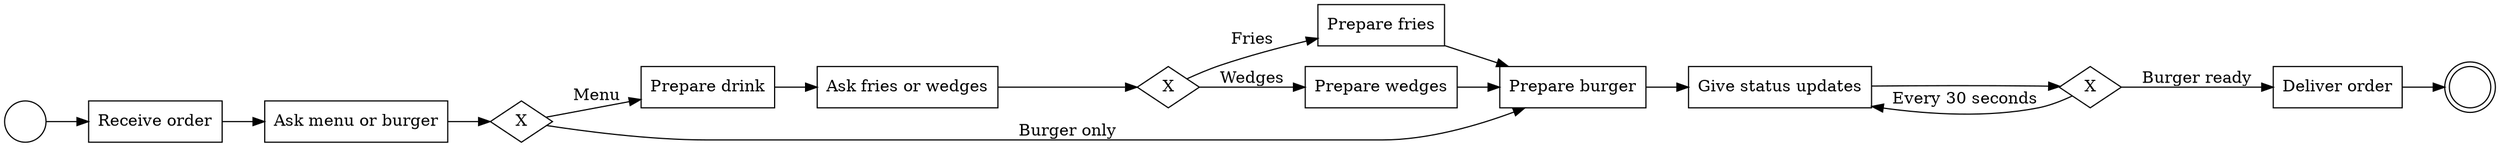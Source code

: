 digraph {
  rankdir=LR;
  "start_1"[shape=circle label=""];
  "end_1"[shape=doublecircle label=""];
  "Receive order"[shape=rectangle];
  "Ask menu or burger"[shape=rectangle];
  "Prepare drink"[shape=rectangle];
  "Ask fries or wedges"[shape=rectangle];
  "Prepare fries"[shape=rectangle];
  "Prepare wedges"[shape=rectangle];
  "Prepare burger"[shape=rectangle];
  "Give status updates"[shape=rectangle];
  "Deliver order"[shape=rectangle];
  "seg_1"[shape=diamond label="X"];
  "seg_2"[shape=diamond label="X"];
  "seg_3"[shape=diamond label="X"];
  "start_1" -> "Receive order";
  "Receive order" -> "Ask menu or burger";
  "Ask menu or burger" -> "seg_1";
  "seg_1" -> "Prepare drink"[label="Menu"];
  "seg_1" -> "Prepare burger"[label="Burger only"];
  "Prepare drink" -> "Ask fries or wedges";
  "Ask fries or wedges" -> "seg_2";
  "seg_2" -> "Prepare fries"[label="Fries"];
  "seg_2" -> "Prepare wedges"[label="Wedges"];
  "Prepare fries" -> "Prepare burger";
  "Prepare wedges" -> "Prepare burger";
  "Prepare burger" -> "Give status updates";
  "Give status updates" -> "seg_3";
  "seg_3" -> "Give status updates"[label="Every 30 seconds"];
  "seg_3" -> "Deliver order"[label="Burger ready"];
  "Deliver order" -> "end_1";
}